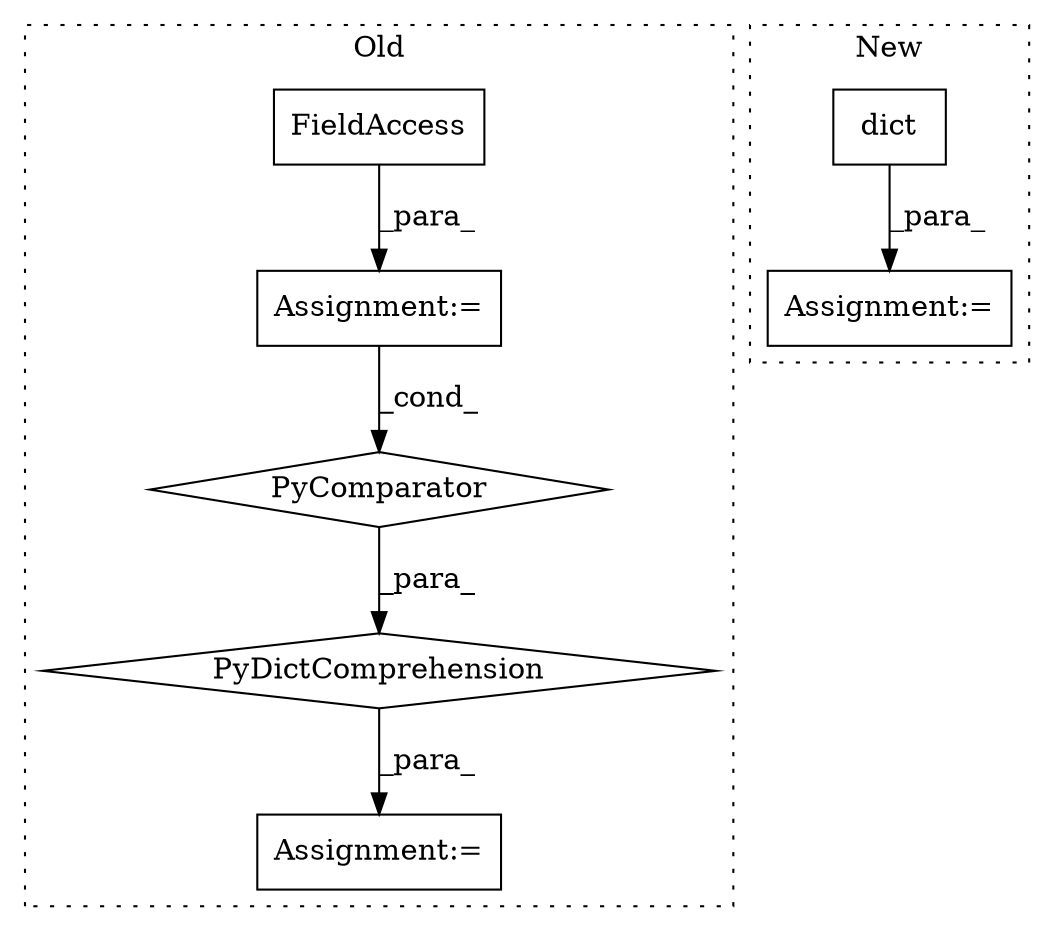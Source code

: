 digraph G {
subgraph cluster0 {
1 [label="PyDictComprehension" a="110" s="10565" l="147" shape="diamond"];
3 [label="PyComparator" a="113" s="10640" l="64" shape="diamond"];
4 [label="Assignment:=" a="7" s="10335" l="1" shape="box"];
6 [label="Assignment:=" a="7" s="10553" l="12" shape="box"];
7 [label="FieldAccess" a="22" s="10336" l="20" shape="box"];
label = "Old";
style="dotted";
}
subgraph cluster1 {
2 [label="dict" a="32" s="10245,10296" l="5,1" shape="box"];
5 [label="Assignment:=" a="7" s="10244" l="1" shape="box"];
label = "New";
style="dotted";
}
1 -> 6 [label="_para_"];
2 -> 5 [label="_para_"];
3 -> 1 [label="_para_"];
4 -> 3 [label="_cond_"];
7 -> 4 [label="_para_"];
}